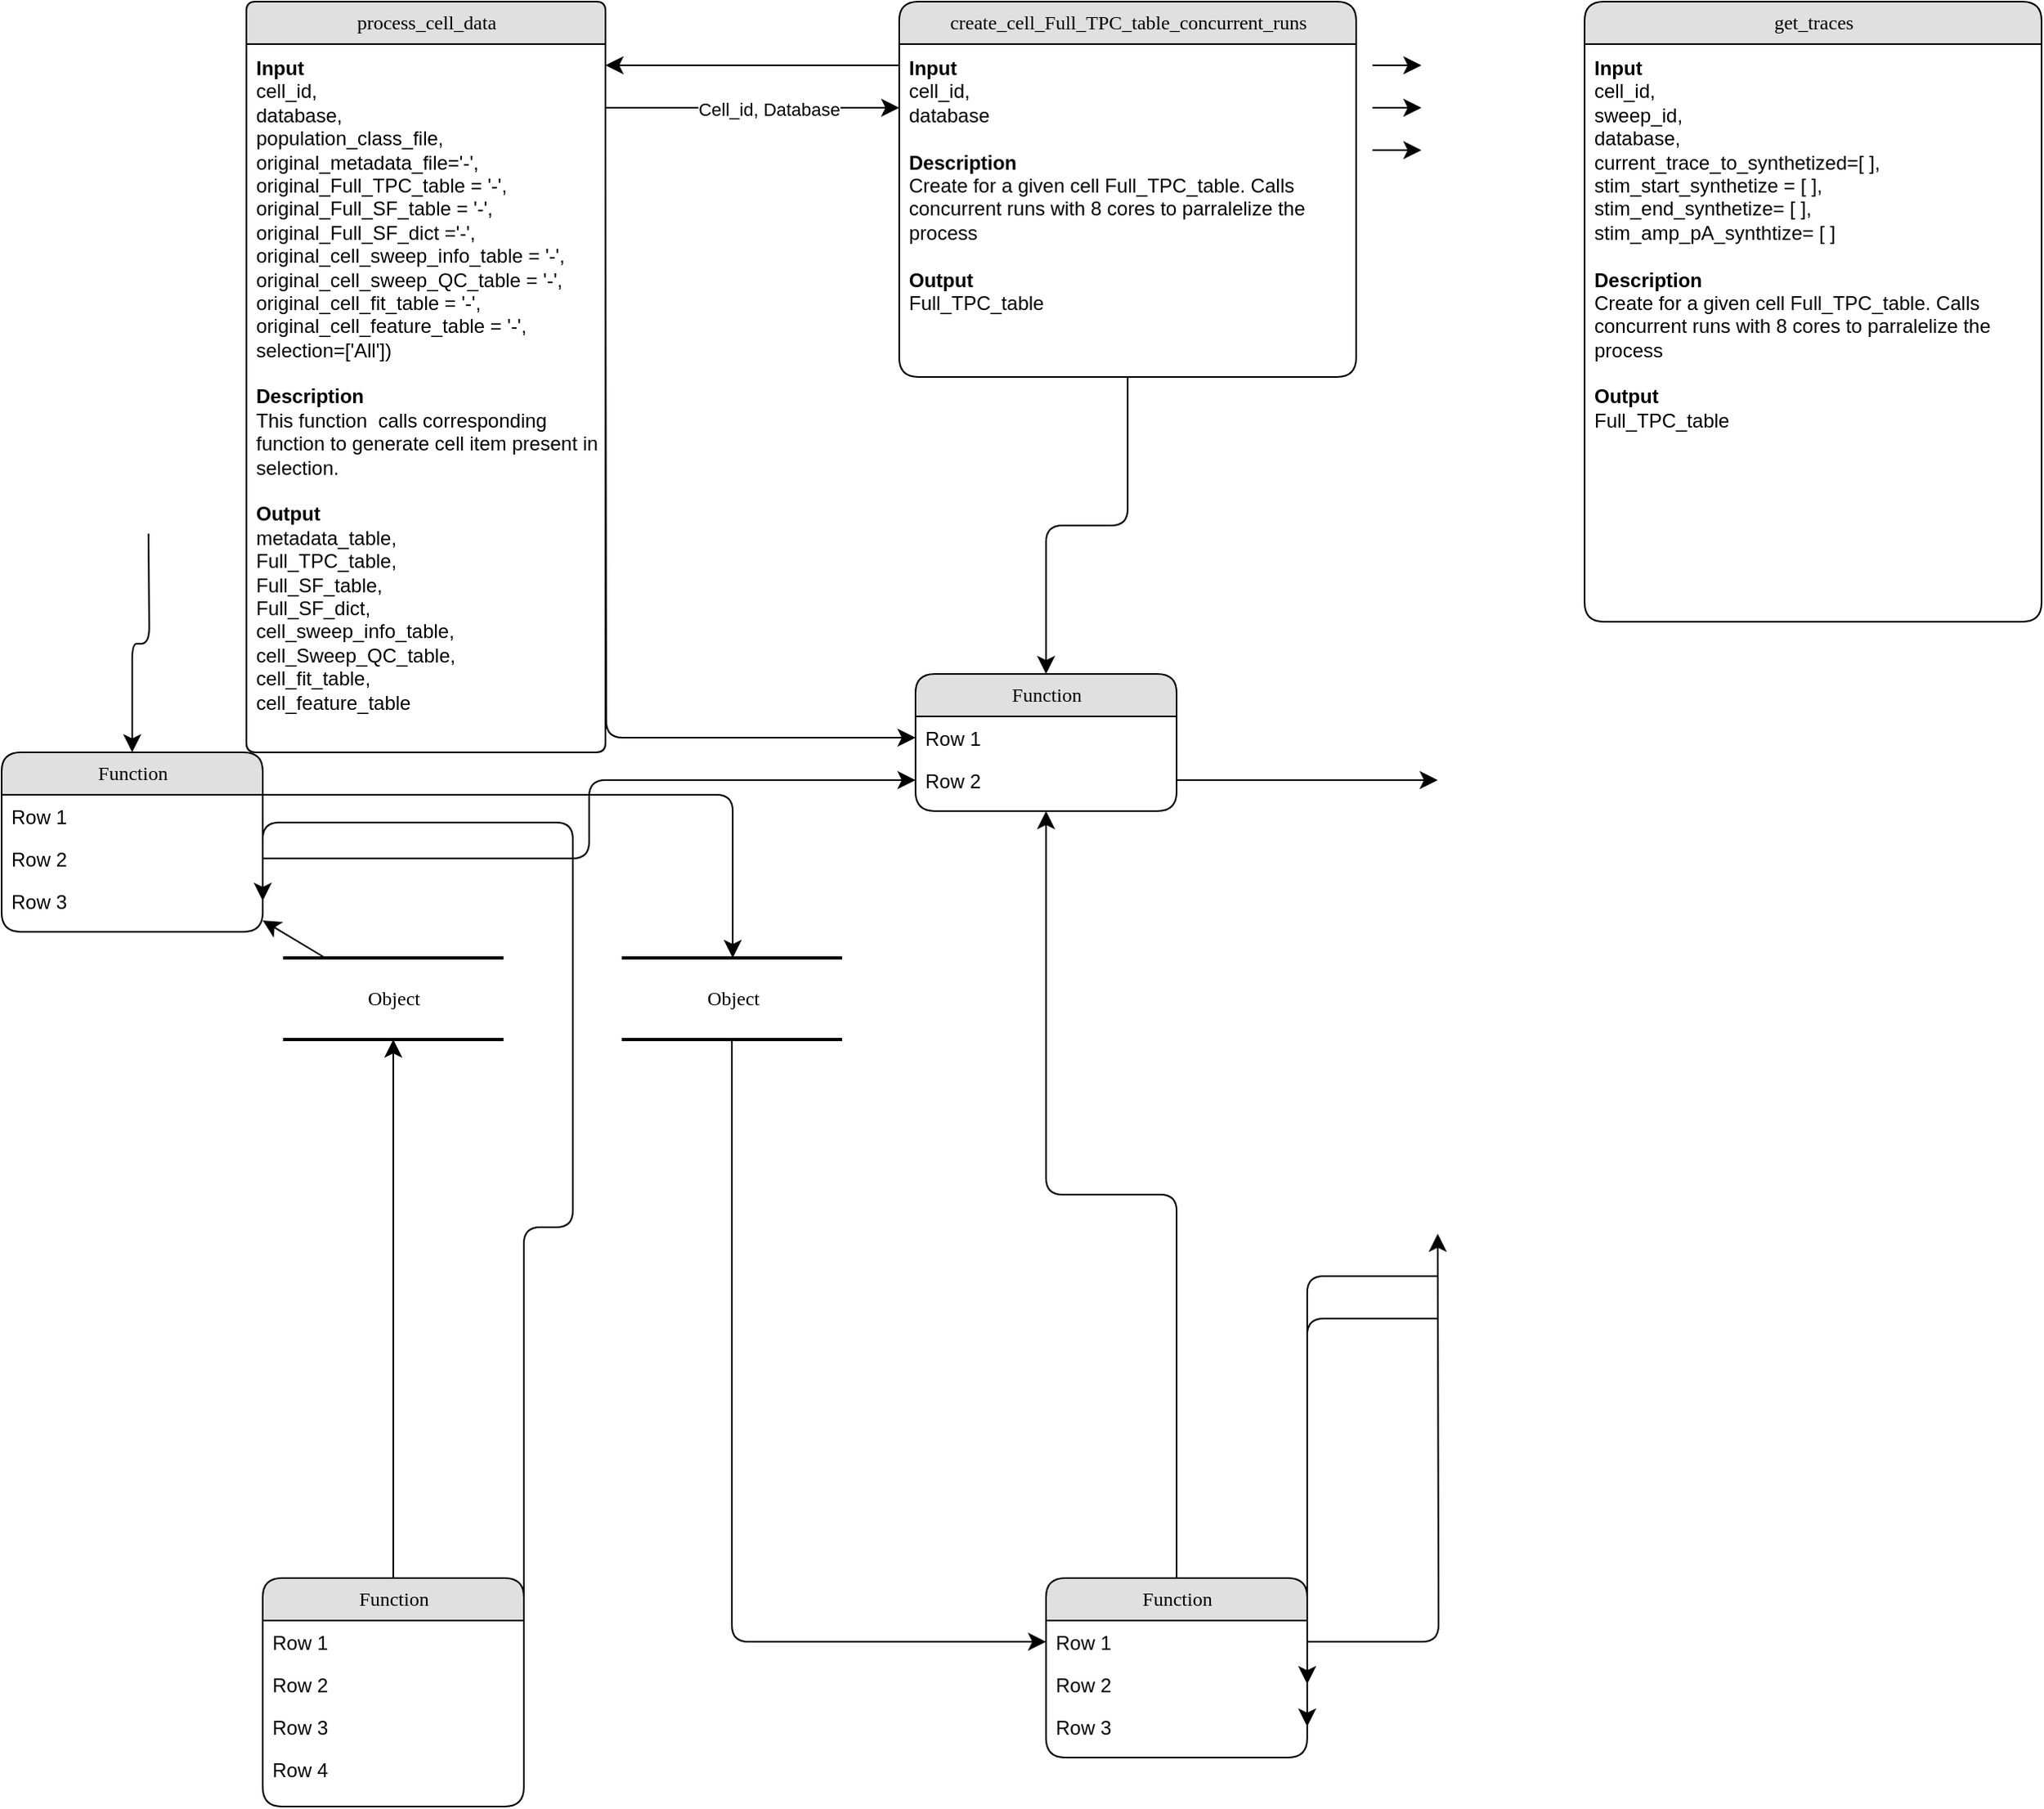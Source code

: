 <mxfile version="21.6.8" type="github">
  <diagram name="Page-1" id="5d7acffa-a066-3a61-03fe-96351882024d">
    <mxGraphModel dx="1200" dy="846" grid="1" gridSize="10" guides="1" tooltips="1" connect="1" arrows="1" fold="1" page="1" pageScale="1" pageWidth="4681" pageHeight="3300" background="#ffffff" math="0" shadow="0">
      <root>
        <mxCell id="0" />
        <mxCell id="1" parent="0" />
        <mxCell id="2debaab0fafb2da2-10" value="Object" style="html=1;rounded=0;shadow=0;comic=0;labelBackgroundColor=none;strokeWidth=2;fontFamily=Verdana;fontSize=12;align=center;shape=mxgraph.ios7ui.horLines;" parent="1" vertex="1">
          <mxGeometry x="182.5" y="660" width="135" height="50" as="geometry" />
        </mxCell>
        <mxCell id="21ea969265ad0168-6" value="process_cell_data" style="swimlane;html=1;fontStyle=0;childLayout=stackLayout;horizontal=1;startSize=26;fillColor=#e0e0e0;horizontalStack=0;resizeParent=1;resizeLast=0;collapsible=1;marginBottom=0;swimlaneFillColor=#ffffff;align=center;rounded=1;shadow=0;comic=0;labelBackgroundColor=none;strokeWidth=1;fontFamily=Verdana;fontSize=12;arcSize=7;" parent="1" vertex="1">
          <mxGeometry x="160" y="74" width="220" height="460" as="geometry">
            <mxRectangle x="160" y="74" width="150" height="30" as="alternateBounds" />
          </mxGeometry>
        </mxCell>
        <mxCell id="se3piE59ewa-T4B2v_5A-12" value="&lt;div style=&quot;font-size: 12px;&quot;&gt;&lt;b&gt;Input&lt;/b&gt;&lt;/div&gt;&lt;div style=&quot;font-size: 12px;&quot;&gt;cell_id,&lt;/div&gt;&lt;div style=&quot;font-size: 12px;&quot;&gt;database,&lt;/div&gt;&lt;div style=&quot;font-size: 12px;&quot;&gt;population_class_file,&lt;/div&gt;&lt;div style=&quot;font-size: 12px;&quot;&gt;original_metadata_file=&#39;-&#39;,&lt;/div&gt;&lt;div style=&quot;font-size: 12px;&quot;&gt;original_Full_TPC_table = &#39;-&#39;,&lt;/div&gt;&lt;div style=&quot;font-size: 12px;&quot;&gt;original_Full_SF_table = &#39;-&#39;,&lt;/div&gt;&lt;div style=&quot;font-size: 12px;&quot;&gt;original_Full_SF_dict =&#39;-&#39;,&lt;/div&gt;&lt;div style=&quot;font-size: 12px;&quot;&gt;original_cell_sweep_info_table = &#39;-&#39;,&lt;/div&gt;&lt;div style=&quot;font-size: 12px;&quot;&gt;original_cell_sweep_QC_table = &#39;-&#39;,&lt;/div&gt;&lt;div style=&quot;font-size: 12px;&quot;&gt;original_cell_fit_table = &#39;-&#39;,&lt;/div&gt;&lt;div style=&quot;font-size: 12px;&quot;&gt;original_cell_feature_table = &#39;-&#39;,&lt;/div&gt;&lt;div style=&quot;font-size: 12px;&quot;&gt;selection=[&#39;All&#39;])&lt;/div&gt;&lt;div style=&quot;font-size: 12px;&quot;&gt;&lt;br&gt;&lt;/div&gt;&lt;div style=&quot;font-size: 12px;&quot;&gt;&lt;b&gt;Description&lt;/b&gt;&lt;/div&gt;&lt;div style=&quot;font-size: 12px;&quot;&gt;This function &amp;nbsp;calls corresponding function to generate cell item present in selection.&lt;b&gt;&lt;br&gt;&lt;/b&gt;&lt;/div&gt;&lt;div style=&quot;font-size: 12px;&quot;&gt;&lt;br&gt;&lt;/div&gt;&lt;div style=&quot;font-size: 12px;&quot;&gt;&lt;b&gt;Output&lt;/b&gt;&lt;/div&gt;&lt;div style=&quot;font-size: 12px;&quot;&gt;metadata_table,&amp;nbsp;&lt;/div&gt;&lt;div style=&quot;font-size: 12px;&quot;&gt;Full_TPC_table,&amp;nbsp;&lt;/div&gt;&lt;div style=&quot;font-size: 12px;&quot;&gt;Full_SF_table,&amp;nbsp;&lt;/div&gt;&lt;div style=&quot;font-size: 12px;&quot;&gt;Full_SF_dict,&amp;nbsp;&lt;/div&gt;&lt;div style=&quot;font-size: 12px;&quot;&gt;cell_sweep_info_table, cell_Sweep_QC_table,&lt;/div&gt;&lt;div style=&quot;font-size: 12px;&quot;&gt;cell_fit_table,&amp;nbsp;&lt;/div&gt;&lt;div style=&quot;font-size: 12px;&quot;&gt;cell_feature_table&lt;br&gt;&lt;/div&gt;" style="text;html=1;strokeColor=none;fillColor=none;spacingLeft=4;spacingRight=4;whiteSpace=wrap;overflow=hidden;rotatable=0;points=[[0,0.5],[1,0.5]];portConstraint=eastwest;spacingTop=1;spacing=2;fontSize=12;" parent="21ea969265ad0168-6" vertex="1">
          <mxGeometry y="26" width="220" height="434" as="geometry" />
        </mxCell>
        <mxCell id="21ea969265ad0168-10" value="create_cell_Full_TPC_table_concurrent_runs" style="swimlane;html=1;fontStyle=0;childLayout=stackLayout;horizontal=1;startSize=26;fillColor=#e0e0e0;horizontalStack=0;resizeParent=1;resizeLast=0;collapsible=1;marginBottom=0;swimlaneFillColor=#ffffff;align=center;rounded=1;shadow=0;comic=0;labelBackgroundColor=none;strokeWidth=1;fontFamily=Verdana;fontSize=12" parent="1" vertex="1">
          <mxGeometry x="560" y="74" width="280" height="230" as="geometry" />
        </mxCell>
        <mxCell id="eZ_FUlZcvApQWRMvkOiT-1" value="&lt;div style=&quot;font-size: 12px;&quot;&gt;&lt;b&gt;Input&lt;/b&gt;&lt;/div&gt;&lt;div style=&quot;font-size: 12px;&quot;&gt;cell_id,&lt;/div&gt;&lt;div style=&quot;font-size: 12px;&quot;&gt;database&lt;/div&gt;&lt;div style=&quot;font-size: 12px;&quot;&gt;&lt;br&gt;&lt;/div&gt;&lt;div style=&quot;font-size: 12px;&quot;&gt;&lt;b&gt;Description&lt;/b&gt;&lt;/div&gt;&lt;div style=&quot;font-size: 12px;&quot;&gt;Create for a given cell Full_TPC_table. Calls concurrent runs with 8 cores to parralelize the process&lt;b&gt;&lt;br&gt;&lt;/b&gt;&lt;/div&gt;&lt;div style=&quot;font-size: 12px;&quot;&gt;&lt;br&gt;&lt;/div&gt;&lt;div style=&quot;font-size: 12px;&quot;&gt;&lt;b&gt;Output&lt;/b&gt;&lt;/div&gt;&lt;div style=&quot;font-size: 12px;&quot;&gt;Full_TPC_table&lt;/div&gt;" style="text;html=1;strokeColor=none;fillColor=none;spacingLeft=4;spacingRight=4;whiteSpace=wrap;overflow=hidden;rotatable=0;points=[[0,0.5],[1,0.5]];portConstraint=eastwest;spacingTop=1;spacing=2;fontSize=12;" vertex="1" parent="21ea969265ad0168-10">
          <mxGeometry y="26" width="280" height="204" as="geometry" />
        </mxCell>
        <mxCell id="21ea969265ad0168-14" value="Function" style="swimlane;html=1;fontStyle=0;childLayout=stackLayout;horizontal=1;startSize=26;fillColor=#e0e0e0;horizontalStack=0;resizeParent=1;resizeLast=0;collapsible=1;marginBottom=0;swimlaneFillColor=#ffffff;align=center;rounded=1;shadow=0;comic=0;labelBackgroundColor=none;strokeWidth=1;fontFamily=Verdana;fontSize=12" parent="1" vertex="1">
          <mxGeometry x="10" y="534" width="160" height="110" as="geometry" />
        </mxCell>
        <mxCell id="21ea969265ad0168-15" value="Row 1" style="text;html=1;strokeColor=none;fillColor=none;spacingLeft=4;spacingRight=4;whiteSpace=wrap;overflow=hidden;rotatable=0;points=[[0,0.5],[1,0.5]];portConstraint=eastwest;" parent="21ea969265ad0168-14" vertex="1">
          <mxGeometry y="26" width="160" height="26" as="geometry" />
        </mxCell>
        <mxCell id="21ea969265ad0168-16" value="Row 2" style="text;html=1;strokeColor=none;fillColor=none;spacingLeft=4;spacingRight=4;whiteSpace=wrap;overflow=hidden;rotatable=0;points=[[0,0.5],[1,0.5]];portConstraint=eastwest;" parent="21ea969265ad0168-14" vertex="1">
          <mxGeometry y="52" width="160" height="26" as="geometry" />
        </mxCell>
        <mxCell id="21ea969265ad0168-17" value="Row 3" style="text;html=1;strokeColor=none;fillColor=none;spacingLeft=4;spacingRight=4;whiteSpace=wrap;overflow=hidden;rotatable=0;points=[[0,0.5],[1,0.5]];portConstraint=eastwest;" parent="21ea969265ad0168-14" vertex="1">
          <mxGeometry y="78" width="160" height="26" as="geometry" />
        </mxCell>
        <mxCell id="21ea969265ad0168-18" value="Function" style="swimlane;html=1;fontStyle=0;childLayout=stackLayout;horizontal=1;startSize=26;fillColor=#e0e0e0;horizontalStack=0;resizeParent=1;resizeLast=0;collapsible=1;marginBottom=0;swimlaneFillColor=#ffffff;align=center;rounded=1;shadow=0;comic=0;labelBackgroundColor=none;strokeWidth=1;fontFamily=Verdana;fontSize=12" parent="1" vertex="1">
          <mxGeometry x="170" y="1040" width="160" height="140" as="geometry" />
        </mxCell>
        <mxCell id="21ea969265ad0168-19" value="Row 1" style="text;html=1;strokeColor=none;fillColor=none;spacingLeft=4;spacingRight=4;whiteSpace=wrap;overflow=hidden;rotatable=0;points=[[0,0.5],[1,0.5]];portConstraint=eastwest;" parent="21ea969265ad0168-18" vertex="1">
          <mxGeometry y="26" width="160" height="26" as="geometry" />
        </mxCell>
        <mxCell id="21ea969265ad0168-20" value="Row 2" style="text;html=1;strokeColor=none;fillColor=none;spacingLeft=4;spacingRight=4;whiteSpace=wrap;overflow=hidden;rotatable=0;points=[[0,0.5],[1,0.5]];portConstraint=eastwest;" parent="21ea969265ad0168-18" vertex="1">
          <mxGeometry y="52" width="160" height="26" as="geometry" />
        </mxCell>
        <mxCell id="21ea969265ad0168-51" value="Row 3" style="text;html=1;strokeColor=none;fillColor=none;spacingLeft=4;spacingRight=4;whiteSpace=wrap;overflow=hidden;rotatable=0;points=[[0,0.5],[1,0.5]];portConstraint=eastwest;" parent="21ea969265ad0168-18" vertex="1">
          <mxGeometry y="78" width="160" height="26" as="geometry" />
        </mxCell>
        <mxCell id="21ea969265ad0168-21" value="Row 4" style="text;html=1;strokeColor=none;fillColor=none;spacingLeft=4;spacingRight=4;whiteSpace=wrap;overflow=hidden;rotatable=0;points=[[0,0.5],[1,0.5]];portConstraint=eastwest;" parent="21ea969265ad0168-18" vertex="1">
          <mxGeometry y="104" width="160" height="26" as="geometry" />
        </mxCell>
        <mxCell id="21ea969265ad0168-22" value="Function" style="swimlane;html=1;fontStyle=0;childLayout=stackLayout;horizontal=1;startSize=26;fillColor=#e0e0e0;horizontalStack=0;resizeParent=1;resizeLast=0;collapsible=1;marginBottom=0;swimlaneFillColor=#ffffff;align=center;rounded=1;shadow=0;comic=0;labelBackgroundColor=none;strokeWidth=1;fontFamily=Verdana;fontSize=12" parent="1" vertex="1">
          <mxGeometry x="570" y="486" width="160" height="84" as="geometry" />
        </mxCell>
        <mxCell id="21ea969265ad0168-23" value="Row 1" style="text;html=1;strokeColor=none;fillColor=none;spacingLeft=4;spacingRight=4;whiteSpace=wrap;overflow=hidden;rotatable=0;points=[[0,0.5],[1,0.5]];portConstraint=eastwest;" parent="21ea969265ad0168-22" vertex="1">
          <mxGeometry y="26" width="160" height="26" as="geometry" />
        </mxCell>
        <mxCell id="21ea969265ad0168-24" value="Row 2" style="text;html=1;strokeColor=none;fillColor=none;spacingLeft=4;spacingRight=4;whiteSpace=wrap;overflow=hidden;rotatable=0;points=[[0,0.5],[1,0.5]];portConstraint=eastwest;" parent="21ea969265ad0168-22" vertex="1">
          <mxGeometry y="52" width="160" height="26" as="geometry" />
        </mxCell>
        <mxCell id="21ea969265ad0168-26" value="Function" style="swimlane;html=1;fontStyle=0;childLayout=stackLayout;horizontal=1;startSize=26;fillColor=#e0e0e0;horizontalStack=0;resizeParent=1;resizeLast=0;collapsible=1;marginBottom=0;swimlaneFillColor=#ffffff;align=center;rounded=1;shadow=0;comic=0;labelBackgroundColor=none;strokeWidth=1;fontFamily=Verdana;fontSize=12" parent="1" vertex="1">
          <mxGeometry x="650" y="1040" width="160" height="110" as="geometry" />
        </mxCell>
        <mxCell id="21ea969265ad0168-27" value="Row 1" style="text;html=1;strokeColor=none;fillColor=none;spacingLeft=4;spacingRight=4;whiteSpace=wrap;overflow=hidden;rotatable=0;points=[[0,0.5],[1,0.5]];portConstraint=eastwest;" parent="21ea969265ad0168-26" vertex="1">
          <mxGeometry y="26" width="160" height="26" as="geometry" />
        </mxCell>
        <mxCell id="21ea969265ad0168-28" value="Row 2" style="text;html=1;strokeColor=none;fillColor=none;spacingLeft=4;spacingRight=4;whiteSpace=wrap;overflow=hidden;rotatable=0;points=[[0,0.5],[1,0.5]];portConstraint=eastwest;" parent="21ea969265ad0168-26" vertex="1">
          <mxGeometry y="52" width="160" height="26" as="geometry" />
        </mxCell>
        <mxCell id="21ea969265ad0168-29" value="Row 3" style="text;html=1;strokeColor=none;fillColor=none;spacingLeft=4;spacingRight=4;whiteSpace=wrap;overflow=hidden;rotatable=0;points=[[0,0.5],[1,0.5]];portConstraint=eastwest;" parent="21ea969265ad0168-26" vertex="1">
          <mxGeometry y="78" width="160" height="26" as="geometry" />
        </mxCell>
        <mxCell id="21ea969265ad0168-30" value="Object" style="html=1;rounded=0;shadow=0;comic=0;labelBackgroundColor=none;strokeWidth=2;fontFamily=Verdana;fontSize=12;align=center;shape=mxgraph.ios7ui.horLines;" parent="1" vertex="1">
          <mxGeometry x="390" y="660" width="135" height="50" as="geometry" />
        </mxCell>
        <mxCell id="21ea969265ad0168-31" style="edgeStyle=none;html=1;labelBackgroundColor=none;startFill=0;startSize=8;endFill=1;endSize=8;fontFamily=Verdana;fontSize=12;" parent="1" source="21ea969265ad0168-18" target="2debaab0fafb2da2-10" edge="1">
          <mxGeometry relative="1" as="geometry" />
        </mxCell>
        <mxCell id="21ea969265ad0168-32" style="edgeStyle=none;html=1;labelBackgroundColor=none;startFill=0;startSize=8;endFill=1;endSize=8;fontFamily=Verdana;fontSize=12;" parent="1" source="2debaab0fafb2da2-10" target="21ea969265ad0168-14" edge="1">
          <mxGeometry relative="1" as="geometry" />
        </mxCell>
        <mxCell id="21ea969265ad0168-33" style="edgeStyle=orthogonalEdgeStyle;html=1;labelBackgroundColor=none;startFill=0;startSize=8;endFill=1;endSize=8;fontFamily=Verdana;fontSize=12;exitX=1;exitY=0.25;entryX=1;entryY=0.5;" parent="1" source="21ea969265ad0168-18" target="21ea969265ad0168-17" edge="1">
          <mxGeometry relative="1" as="geometry">
            <Array as="points">
              <mxPoint x="360" y="825" />
              <mxPoint x="360" y="577" />
            </Array>
          </mxGeometry>
        </mxCell>
        <mxCell id="21ea969265ad0168-34" value="" style="edgeStyle=orthogonalEdgeStyle;html=1;labelBackgroundColor=none;startFill=0;startSize=8;endFill=1;endSize=8;fontFamily=Verdana;fontSize=12;" parent="1" source="21ea969265ad0168-30" target="21ea969265ad0168-27" edge="1">
          <mxGeometry x="-0.134" y="32" relative="1" as="geometry">
            <mxPoint as="offset" />
          </mxGeometry>
        </mxCell>
        <mxCell id="21ea969265ad0168-35" style="edgeStyle=orthogonalEdgeStyle;html=1;labelBackgroundColor=none;startFill=0;startSize=8;endFill=1;endSize=8;fontFamily=Verdana;fontSize=12;" parent="1" source="21ea969265ad0168-14" target="21ea969265ad0168-30" edge="1">
          <mxGeometry relative="1" as="geometry">
            <Array as="points">
              <mxPoint x="458" y="560" />
            </Array>
          </mxGeometry>
        </mxCell>
        <mxCell id="21ea969265ad0168-36" style="edgeStyle=orthogonalEdgeStyle;html=1;labelBackgroundColor=none;startFill=0;startSize=8;endFill=1;endSize=8;fontFamily=Verdana;fontSize=12;" parent="1" target="21ea969265ad0168-14" edge="1">
          <mxGeometry relative="1" as="geometry">
            <mxPoint x="100" y="400" as="sourcePoint" />
          </mxGeometry>
        </mxCell>
        <mxCell id="21ea969265ad0168-37" style="edgeStyle=orthogonalEdgeStyle;html=1;labelBackgroundColor=none;startFill=0;startSize=8;endFill=1;endSize=8;fontFamily=Verdana;fontSize=12;" parent="1" source="21ea969265ad0168-26" target="21ea969265ad0168-22" edge="1">
          <mxGeometry relative="1" as="geometry" />
        </mxCell>
        <mxCell id="21ea969265ad0168-38" style="edgeStyle=orthogonalEdgeStyle;html=1;labelBackgroundColor=none;startFill=0;startSize=8;endFill=1;endSize=8;fontFamily=Verdana;fontSize=12;" parent="1" source="21ea969265ad0168-10" target="21ea969265ad0168-22" edge="1">
          <mxGeometry relative="1" as="geometry" />
        </mxCell>
        <mxCell id="21ea969265ad0168-39" style="edgeStyle=orthogonalEdgeStyle;html=1;entryX=0;entryY=0.5;labelBackgroundColor=none;startFill=0;startSize=8;endFill=1;endSize=8;fontFamily=Verdana;fontSize=12;exitX=1;exitY=0.5;" parent="1" edge="1">
          <mxGeometry relative="1" as="geometry">
            <Array as="points" />
            <mxPoint x="380" y="139" as="sourcePoint" />
            <mxPoint x="560" y="139" as="targetPoint" />
          </mxGeometry>
        </mxCell>
        <mxCell id="se3piE59ewa-T4B2v_5A-15" value="Cell_id, Database" style="edgeLabel;html=1;align=center;verticalAlign=middle;resizable=0;points=[];" parent="21ea969265ad0168-39" vertex="1" connectable="0">
          <mxGeometry x="0.278" y="-1" relative="1" as="geometry">
            <mxPoint x="-15" as="offset" />
          </mxGeometry>
        </mxCell>
        <mxCell id="21ea969265ad0168-40" style="edgeStyle=orthogonalEdgeStyle;html=1;exitX=0;exitY=0.5;entryX=1;entryY=0.5;labelBackgroundColor=none;startFill=0;startSize=8;endFill=1;endSize=8;fontFamily=Verdana;fontSize=12;" parent="1" edge="1">
          <mxGeometry relative="1" as="geometry">
            <mxPoint x="560" y="113" as="sourcePoint" />
            <mxPoint x="380" y="113" as="targetPoint" />
          </mxGeometry>
        </mxCell>
        <mxCell id="21ea969265ad0168-41" style="edgeStyle=orthogonalEdgeStyle;html=1;exitX=1;exitY=0.5;entryX=0;entryY=0.5;labelBackgroundColor=none;startFill=0;startSize=8;endFill=1;endSize=8;fontFamily=Verdana;fontSize=12;" parent="1" target="21ea969265ad0168-23" edge="1">
          <mxGeometry relative="1" as="geometry">
            <mxPoint x="380" y="165" as="sourcePoint" />
          </mxGeometry>
        </mxCell>
        <mxCell id="21ea969265ad0168-42" style="edgeStyle=orthogonalEdgeStyle;html=1;exitX=1;exitY=0.5;entryX=0;entryY=0.5;labelBackgroundColor=none;startFill=0;startSize=8;endFill=1;endSize=8;fontFamily=Verdana;fontSize=12;" parent="1" source="21ea969265ad0168-16" target="21ea969265ad0168-24" edge="1">
          <mxGeometry relative="1" as="geometry">
            <Array as="points" />
          </mxGeometry>
        </mxCell>
        <mxCell id="21ea969265ad0168-43" style="edgeStyle=orthogonalEdgeStyle;html=1;labelBackgroundColor=none;startFill=0;startSize=8;endFill=1;endSize=8;fontFamily=Verdana;fontSize=12;" parent="1" source="21ea969265ad0168-24" edge="1">
          <mxGeometry relative="1" as="geometry">
            <mxPoint x="890" y="551" as="targetPoint" />
          </mxGeometry>
        </mxCell>
        <mxCell id="21ea969265ad0168-44" style="edgeStyle=orthogonalEdgeStyle;html=1;exitX=1;exitY=0.5;labelBackgroundColor=none;startFill=0;startSize=8;endFill=1;endSize=8;fontFamily=Verdana;fontSize=12;" parent="1" source="21ea969265ad0168-27" edge="1">
          <mxGeometry relative="1" as="geometry">
            <mxPoint x="890" y="829" as="targetPoint" />
          </mxGeometry>
        </mxCell>
        <mxCell id="21ea969265ad0168-45" style="edgeStyle=orthogonalEdgeStyle;html=1;labelBackgroundColor=none;startFill=0;startSize=8;endFill=1;endSize=8;fontFamily=Verdana;fontSize=12;entryX=1;entryY=0.5;" parent="1" target="21ea969265ad0168-28" edge="1">
          <mxGeometry relative="1" as="geometry">
            <mxPoint x="900" y="839" as="targetPoint" />
            <mxPoint x="890" y="855" as="sourcePoint" />
            <Array as="points">
              <mxPoint x="890" y="855" />
            </Array>
          </mxGeometry>
        </mxCell>
        <mxCell id="21ea969265ad0168-46" style="edgeStyle=orthogonalEdgeStyle;html=1;labelBackgroundColor=none;startFill=0;startSize=8;endFill=1;endSize=8;fontFamily=Verdana;fontSize=12;entryX=1;entryY=0.5;" parent="1" target="21ea969265ad0168-29" edge="1">
          <mxGeometry relative="1" as="geometry">
            <mxPoint x="740.19" y="865.095" as="targetPoint" />
            <mxPoint x="890" y="881" as="sourcePoint" />
            <Array as="points">
              <mxPoint x="810" y="881" />
              <mxPoint x="810" y="881" />
            </Array>
          </mxGeometry>
        </mxCell>
        <mxCell id="21ea969265ad0168-47" style="edgeStyle=orthogonalEdgeStyle;html=1;exitX=1;exitY=0.5;labelBackgroundColor=none;startFill=0;startSize=8;endFill=1;endSize=8;fontFamily=Verdana;fontSize=12;" parent="1" edge="1">
          <mxGeometry relative="1" as="geometry">
            <mxPoint x="880" y="113" as="targetPoint" />
            <mxPoint x="850" y="113" as="sourcePoint" />
          </mxGeometry>
        </mxCell>
        <mxCell id="21ea969265ad0168-48" style="edgeStyle=orthogonalEdgeStyle;html=1;exitX=1;exitY=0.5;labelBackgroundColor=none;startFill=0;startSize=8;endFill=1;endSize=8;fontFamily=Verdana;fontSize=12;" parent="1" edge="1">
          <mxGeometry relative="1" as="geometry">
            <mxPoint x="880" y="139" as="targetPoint" />
            <mxPoint x="850" y="139" as="sourcePoint" />
          </mxGeometry>
        </mxCell>
        <mxCell id="21ea969265ad0168-49" style="edgeStyle=orthogonalEdgeStyle;html=1;exitX=1;exitY=0.5;labelBackgroundColor=none;startFill=0;startSize=8;endFill=1;endSize=8;fontFamily=Verdana;fontSize=12;" parent="1" edge="1">
          <mxGeometry relative="1" as="geometry">
            <mxPoint x="880" y="165" as="targetPoint" />
            <Array as="points" />
            <mxPoint x="850" y="165" as="sourcePoint" />
          </mxGeometry>
        </mxCell>
        <mxCell id="eZ_FUlZcvApQWRMvkOiT-2" value="get_traces" style="swimlane;html=1;fontStyle=0;childLayout=stackLayout;horizontal=1;startSize=26;fillColor=#e0e0e0;horizontalStack=0;resizeParent=1;resizeLast=0;collapsible=1;marginBottom=0;swimlaneFillColor=#ffffff;align=center;rounded=1;shadow=0;comic=0;labelBackgroundColor=none;strokeWidth=1;fontFamily=Verdana;fontSize=12" vertex="1" parent="1">
          <mxGeometry x="980" y="74" width="280" height="380" as="geometry" />
        </mxCell>
        <mxCell id="eZ_FUlZcvApQWRMvkOiT-3" value="&lt;div style=&quot;font-size: 12px;&quot;&gt;&lt;b&gt;Input&lt;/b&gt;&lt;/div&gt;&lt;div style=&quot;font-size: 12px;&quot;&gt;cell_id,&lt;/div&gt;&lt;div style=&quot;font-size: 12px;&quot;&gt;sweep_id,&lt;/div&gt;&lt;div style=&quot;font-size: 12px;&quot;&gt;database,&lt;/div&gt;&lt;div style=&quot;font-size: 12px;&quot;&gt;current_trace_to_synthetized=[ ],&lt;/div&gt;&lt;div style=&quot;font-size: 12px;&quot;&gt;stim_start_synthetize = [ ],&lt;/div&gt;&lt;div style=&quot;font-size: 12px;&quot;&gt;stim_end_synthetize= [ ],&lt;/div&gt;&lt;div style=&quot;font-size: 12px;&quot;&gt;stim_amp_pA_synthtize= [ ]&lt;/div&gt;&lt;div style=&quot;font-size: 12px;&quot;&gt;&lt;br&gt;&lt;/div&gt;&lt;div style=&quot;font-size: 12px;&quot;&gt;&lt;b&gt;Description&lt;/b&gt;&lt;/div&gt;&lt;div style=&quot;font-size: 12px;&quot;&gt;Create for a given cell Full_TPC_table. Calls concurrent runs with 8 cores to parralelize the process&lt;b&gt;&lt;br&gt;&lt;/b&gt;&lt;/div&gt;&lt;div style=&quot;font-size: 12px;&quot;&gt;&lt;br&gt;&lt;/div&gt;&lt;div style=&quot;font-size: 12px;&quot;&gt;&lt;b&gt;Output&lt;/b&gt;&lt;/div&gt;&lt;div style=&quot;font-size: 12px;&quot;&gt;Full_TPC_table&lt;/div&gt;" style="text;html=1;strokeColor=none;fillColor=none;spacingLeft=4;spacingRight=4;whiteSpace=wrap;overflow=hidden;rotatable=0;points=[[0,0.5],[1,0.5]];portConstraint=eastwest;spacingTop=1;spacing=2;fontSize=12;" vertex="1" parent="eZ_FUlZcvApQWRMvkOiT-2">
          <mxGeometry y="26" width="280" height="354" as="geometry" />
        </mxCell>
      </root>
    </mxGraphModel>
  </diagram>
</mxfile>

